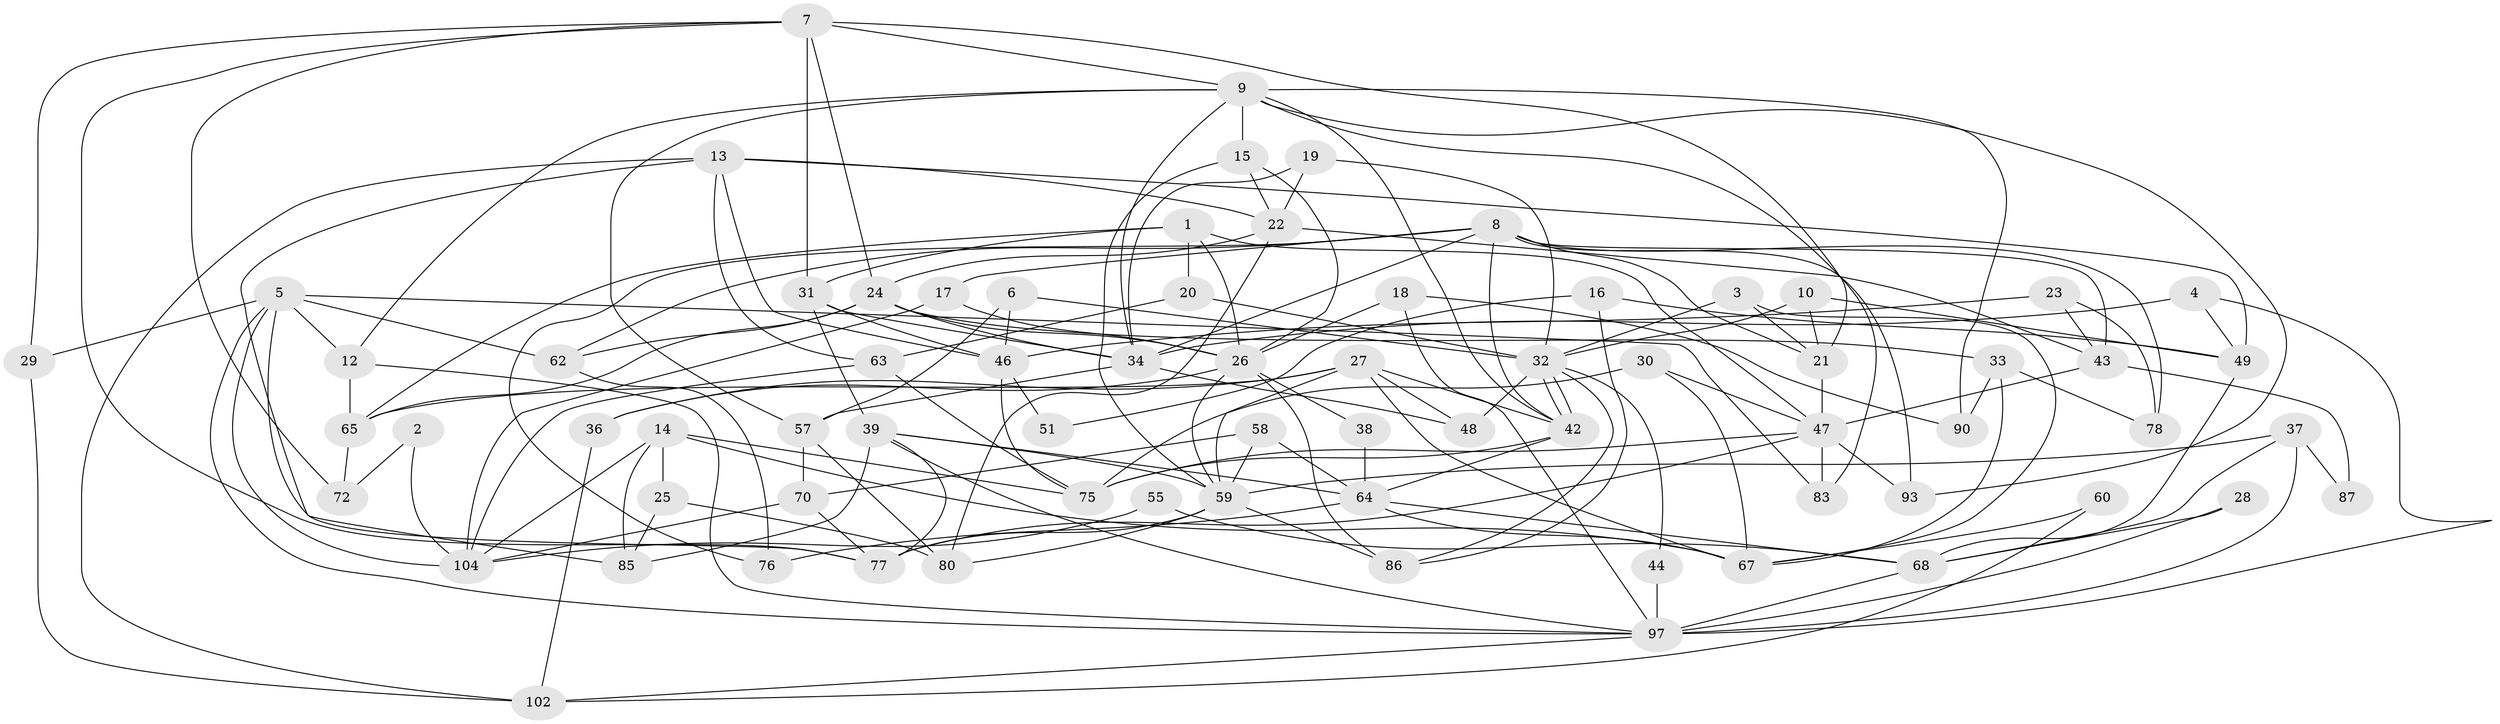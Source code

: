 // Generated by graph-tools (version 1.1) at 2025/52/02/27/25 19:52:05]
// undirected, 72 vertices, 168 edges
graph export_dot {
graph [start="1"]
  node [color=gray90,style=filled];
  1 [super="+35"];
  2;
  3;
  4 [super="+61"];
  5 [super="+73"];
  6;
  7 [super="+11"];
  8 [super="+41"];
  9 [super="+50"];
  10;
  12 [super="+88"];
  13 [super="+40"];
  14;
  15;
  16;
  17;
  18;
  19;
  20;
  21 [super="+45"];
  22 [super="+101"];
  23;
  24 [super="+74"];
  25;
  26 [super="+54"];
  27 [super="+96"];
  28;
  29;
  30;
  31;
  32 [super="+95"];
  33;
  34 [super="+82"];
  36;
  37 [super="+81"];
  38;
  39 [super="+52"];
  42 [super="+53"];
  43 [super="+89"];
  44;
  46 [super="+91"];
  47 [super="+92"];
  48;
  49 [super="+56"];
  51;
  55;
  57 [super="+69"];
  58;
  59 [super="+94"];
  60;
  62;
  63 [super="+103"];
  64 [super="+66"];
  65 [super="+71"];
  67 [super="+105"];
  68 [super="+100"];
  70;
  72;
  75;
  76 [super="+79"];
  77 [super="+98"];
  78 [super="+84"];
  80;
  83;
  85;
  86;
  87;
  90;
  93;
  97 [super="+99"];
  102;
  104 [super="+106"];
  1 -- 65 [weight=2];
  1 -- 20;
  1 -- 31;
  1 -- 26;
  1 -- 47;
  2 -- 72;
  2 -- 104;
  3 -- 67 [weight=2];
  3 -- 21;
  3 -- 32;
  4 -- 97 [weight=2];
  4 -- 34 [weight=2];
  4 -- 49;
  5 -- 83;
  5 -- 62;
  5 -- 97;
  5 -- 85;
  5 -- 104;
  5 -- 29;
  5 -- 12;
  6 -- 46;
  6 -- 32;
  6 -- 57;
  7 -- 31;
  7 -- 9;
  7 -- 77;
  7 -- 21;
  7 -- 24;
  7 -- 72;
  7 -- 29;
  8 -- 62;
  8 -- 43;
  8 -- 78;
  8 -- 17;
  8 -- 34;
  8 -- 21;
  8 -- 93;
  8 -- 42;
  8 -- 76;
  9 -- 15;
  9 -- 93;
  9 -- 34;
  9 -- 83;
  9 -- 90;
  9 -- 42;
  9 -- 12;
  9 -- 57;
  10 -- 32;
  10 -- 21;
  10 -- 49;
  12 -- 97;
  12 -- 65;
  13 -- 77;
  13 -- 49;
  13 -- 22;
  13 -- 102;
  13 -- 46;
  13 -- 63;
  14 -- 85;
  14 -- 25;
  14 -- 67;
  14 -- 75;
  14 -- 104;
  15 -- 26;
  15 -- 22;
  15 -- 59;
  16 -- 86;
  16 -- 49;
  16 -- 51;
  17 -- 26;
  17 -- 104;
  18 -- 97;
  18 -- 90;
  18 -- 26;
  19 -- 22;
  19 -- 34;
  19 -- 32;
  20 -- 32;
  20 -- 63;
  21 -- 47;
  22 -- 80;
  22 -- 43;
  22 -- 24;
  23 -- 46;
  23 -- 43;
  23 -- 78;
  24 -- 33;
  24 -- 26;
  24 -- 62;
  24 -- 65;
  24 -- 34;
  25 -- 80;
  25 -- 85;
  26 -- 38;
  26 -- 36;
  26 -- 86;
  26 -- 59;
  27 -- 59;
  27 -- 36;
  27 -- 65;
  27 -- 48;
  27 -- 42;
  27 -- 67;
  28 -- 97;
  28 -- 68;
  29 -- 102;
  30 -- 67;
  30 -- 75;
  30 -- 47;
  31 -- 39;
  31 -- 46;
  31 -- 34;
  32 -- 42;
  32 -- 42;
  32 -- 48;
  32 -- 86;
  32 -- 44;
  33 -- 90;
  33 -- 67;
  33 -- 78;
  34 -- 48;
  34 -- 57;
  36 -- 102;
  37 -- 87 [weight=2];
  37 -- 97;
  37 -- 59;
  37 -- 68;
  38 -- 64;
  39 -- 59;
  39 -- 64;
  39 -- 77 [weight=2];
  39 -- 85;
  39 -- 97 [weight=2];
  42 -- 64 [weight=2];
  42 -- 75;
  43 -- 87;
  43 -- 47;
  44 -- 97 [weight=2];
  46 -- 75;
  46 -- 51;
  47 -- 77;
  47 -- 83;
  47 -- 75;
  47 -- 93;
  49 -- 68;
  55 -- 104;
  55 -- 68;
  57 -- 80;
  57 -- 70;
  58 -- 64;
  58 -- 70;
  58 -- 59;
  59 -- 80;
  59 -- 86;
  59 -- 77;
  60 -- 102;
  60 -- 67;
  62 -- 76;
  63 -- 104;
  63 -- 75;
  64 -- 76;
  64 -- 68;
  64 -- 67;
  65 -- 72;
  68 -- 97;
  70 -- 104;
  70 -- 77;
  97 -- 102;
}
